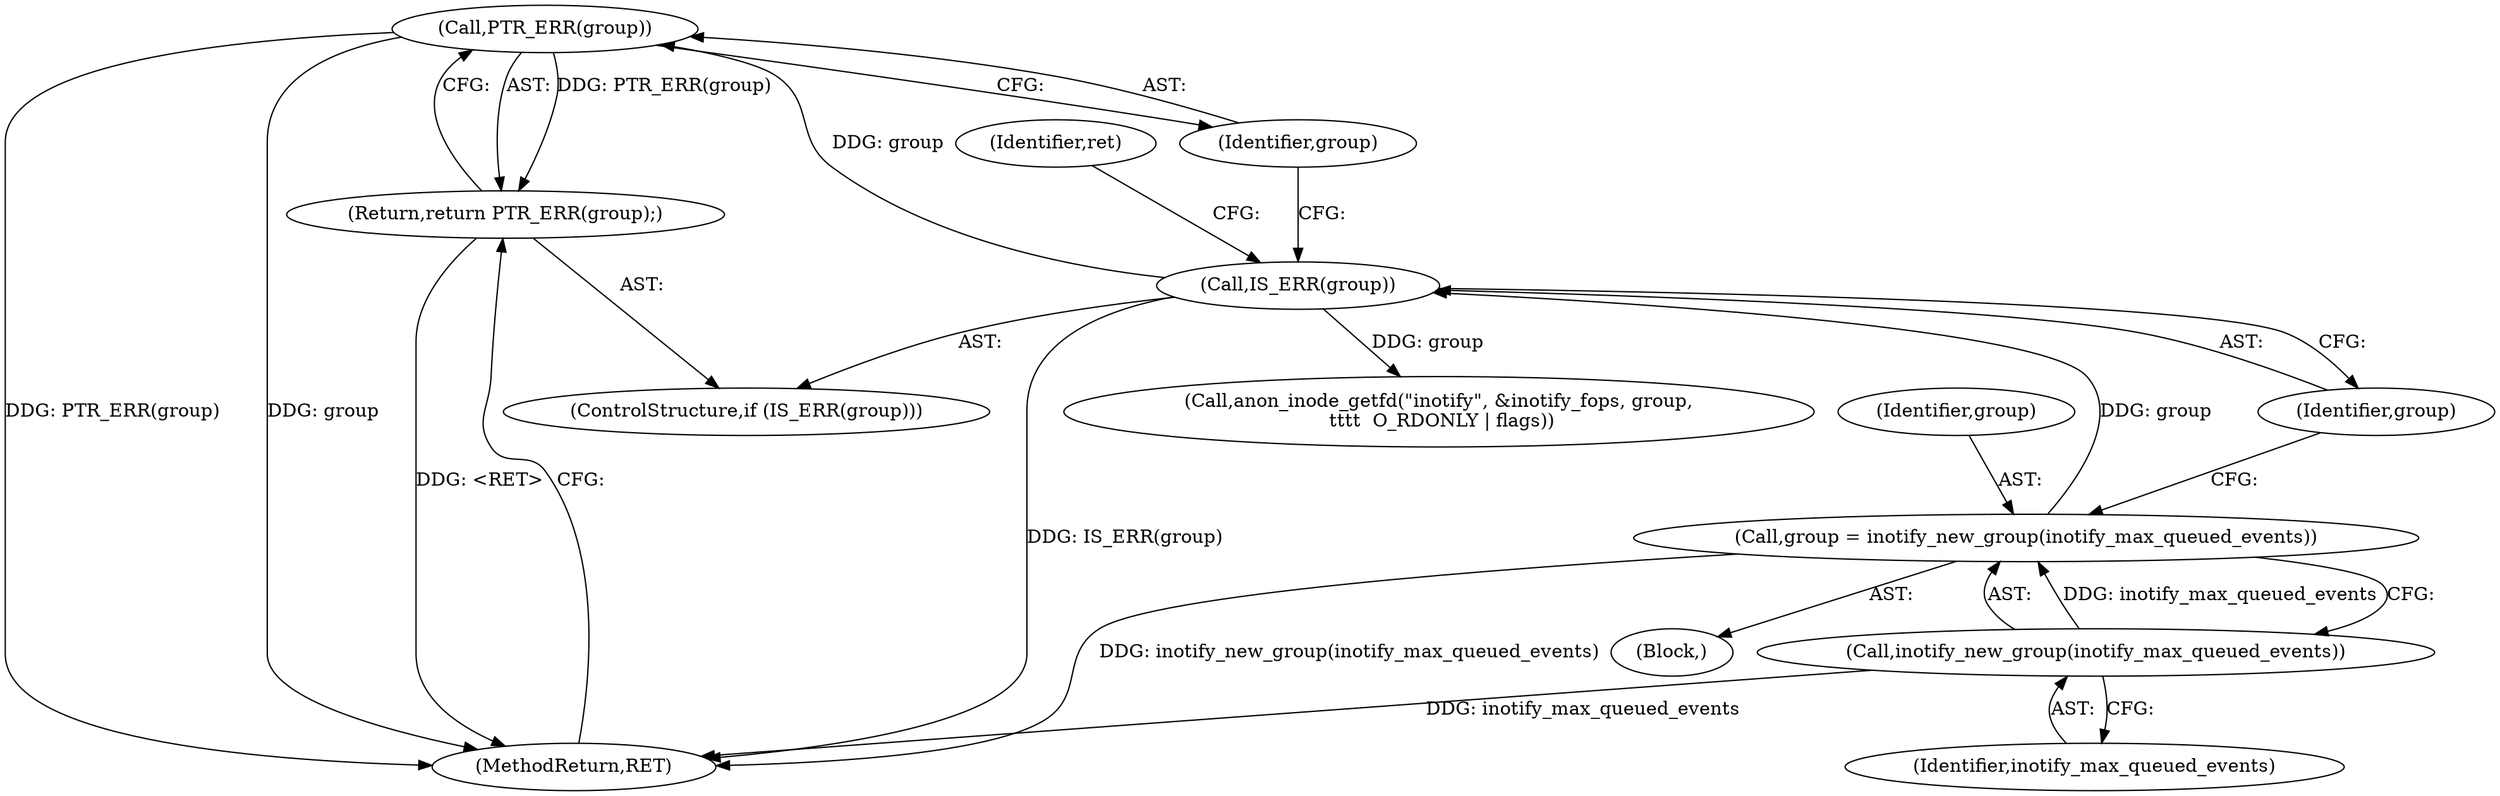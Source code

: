digraph "0_linux_d0de4dc584ec6aa3b26fffea320a8457827768fc_0@pointer" {
"1000135" [label="(Call,PTR_ERR(group))"];
"1000132" [label="(Call,IS_ERR(group))"];
"1000127" [label="(Call,group = inotify_new_group(inotify_max_queued_events))"];
"1000129" [label="(Call,inotify_new_group(inotify_max_queued_events))"];
"1000134" [label="(Return,return PTR_ERR(group);)"];
"1000130" [label="(Identifier,inotify_max_queued_events)"];
"1000133" [label="(Identifier,group)"];
"1000132" [label="(Call,IS_ERR(group))"];
"1000155" [label="(MethodReturn,RET)"];
"1000135" [label="(Call,PTR_ERR(group))"];
"1000128" [label="(Identifier,group)"];
"1000106" [label="(Block,)"];
"1000127" [label="(Call,group = inotify_new_group(inotify_max_queued_events))"];
"1000131" [label="(ControlStructure,if (IS_ERR(group)))"];
"1000139" [label="(Call,anon_inode_getfd(\"inotify\", &inotify_fops, group,\n \t\t\t\t  O_RDONLY | flags))"];
"1000129" [label="(Call,inotify_new_group(inotify_max_queued_events))"];
"1000138" [label="(Identifier,ret)"];
"1000134" [label="(Return,return PTR_ERR(group);)"];
"1000136" [label="(Identifier,group)"];
"1000135" -> "1000134"  [label="AST: "];
"1000135" -> "1000136"  [label="CFG: "];
"1000136" -> "1000135"  [label="AST: "];
"1000134" -> "1000135"  [label="CFG: "];
"1000135" -> "1000155"  [label="DDG: PTR_ERR(group)"];
"1000135" -> "1000155"  [label="DDG: group"];
"1000135" -> "1000134"  [label="DDG: PTR_ERR(group)"];
"1000132" -> "1000135"  [label="DDG: group"];
"1000132" -> "1000131"  [label="AST: "];
"1000132" -> "1000133"  [label="CFG: "];
"1000133" -> "1000132"  [label="AST: "];
"1000136" -> "1000132"  [label="CFG: "];
"1000138" -> "1000132"  [label="CFG: "];
"1000132" -> "1000155"  [label="DDG: IS_ERR(group)"];
"1000127" -> "1000132"  [label="DDG: group"];
"1000132" -> "1000139"  [label="DDG: group"];
"1000127" -> "1000106"  [label="AST: "];
"1000127" -> "1000129"  [label="CFG: "];
"1000128" -> "1000127"  [label="AST: "];
"1000129" -> "1000127"  [label="AST: "];
"1000133" -> "1000127"  [label="CFG: "];
"1000127" -> "1000155"  [label="DDG: inotify_new_group(inotify_max_queued_events)"];
"1000129" -> "1000127"  [label="DDG: inotify_max_queued_events"];
"1000129" -> "1000130"  [label="CFG: "];
"1000130" -> "1000129"  [label="AST: "];
"1000129" -> "1000155"  [label="DDG: inotify_max_queued_events"];
"1000134" -> "1000131"  [label="AST: "];
"1000155" -> "1000134"  [label="CFG: "];
"1000134" -> "1000155"  [label="DDG: <RET>"];
}
